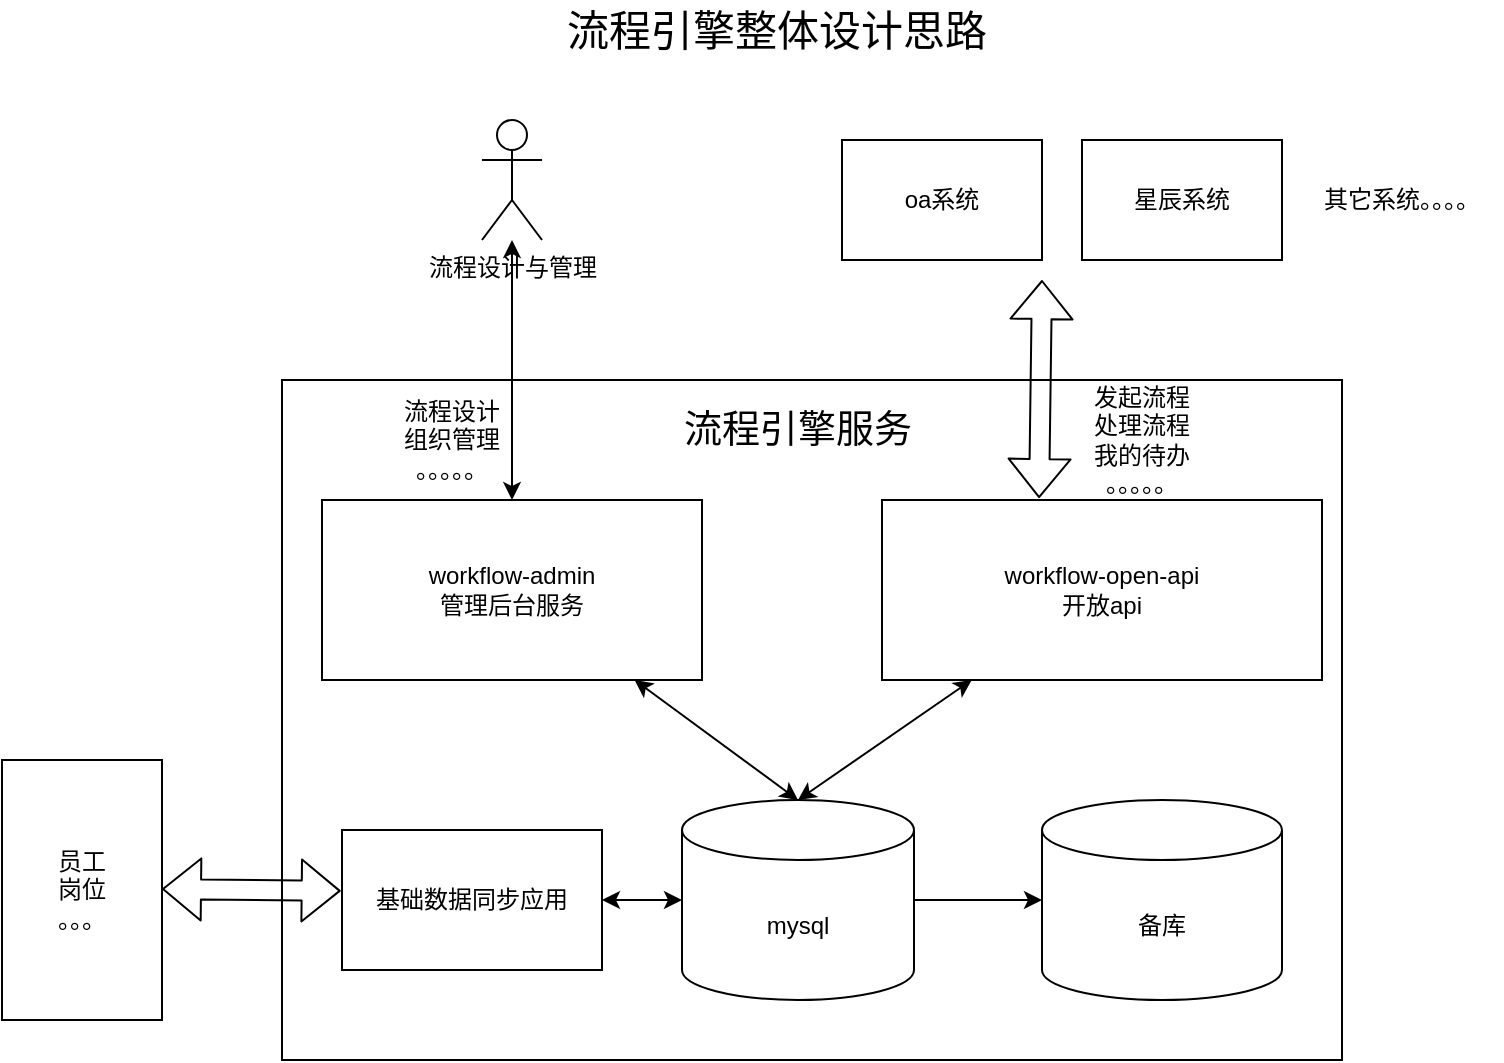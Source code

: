 <mxfile version="21.1.7" type="device">
  <diagram id="MaxFITj618wnLMUrEW-i" name="第 1 页">
    <mxGraphModel dx="1030" dy="528" grid="1" gridSize="10" guides="1" tooltips="1" connect="1" arrows="1" fold="1" page="1" pageScale="1" pageWidth="827" pageHeight="1169" background="#ffffff" math="0" shadow="0">
      <root>
        <mxCell id="0" />
        <mxCell id="1" parent="0" />
        <mxCell id="12" value="" style="rounded=0;whiteSpace=wrap;html=1;strokeColor=#000000;fontColor=#000000;fillColor=none;" parent="1" vertex="1">
          <mxGeometry x="150" y="230" width="530" height="340" as="geometry" />
        </mxCell>
        <mxCell id="7" style="edgeStyle=none;html=1;entryX=0.5;entryY=0;entryDx=0;entryDy=0;entryPerimeter=0;strokeColor=#000000;fontColor=#000000;startArrow=classic;startFill=1;" parent="1" source="3" target="5" edge="1">
          <mxGeometry relative="1" as="geometry" />
        </mxCell>
        <mxCell id="3" value="&lt;span style=&quot;color: rgb(0, 0, 0);&quot;&gt;workflow-admin&lt;br&gt;管理后台服务&lt;br&gt;&lt;/span&gt;" style="rounded=0;whiteSpace=wrap;html=1;fillColor=none;strokeColor=#000000;" parent="1" vertex="1">
          <mxGeometry x="170" y="290" width="190" height="90" as="geometry" />
        </mxCell>
        <mxCell id="8" style="edgeStyle=none;html=1;entryX=0.5;entryY=0;entryDx=0;entryDy=0;entryPerimeter=0;strokeColor=#000000;fontColor=#000000;startArrow=classic;startFill=1;" parent="1" source="4" target="5" edge="1">
          <mxGeometry relative="1" as="geometry" />
        </mxCell>
        <mxCell id="4" value="&lt;font color=&quot;#000000&quot;&gt;workflow-open-api&lt;br&gt;开放api&lt;br&gt;&lt;/font&gt;" style="rounded=0;whiteSpace=wrap;html=1;fillColor=none;strokeColor=#000000;" parent="1" vertex="1">
          <mxGeometry x="450" y="290" width="220" height="90" as="geometry" />
        </mxCell>
        <mxCell id="32" style="edgeStyle=orthogonalEdgeStyle;html=1;strokeColor=#000000;fontColor=#000000;" parent="1" source="5" target="31" edge="1">
          <mxGeometry relative="1" as="geometry" />
        </mxCell>
        <mxCell id="5" value="&lt;font color=&quot;#000000&quot;&gt;mysql&lt;/font&gt;" style="shape=cylinder3;whiteSpace=wrap;html=1;boundedLbl=1;backgroundOutline=1;size=15;fillColor=none;strokeColor=#000000;" parent="1" vertex="1">
          <mxGeometry x="350" y="440" width="116" height="100" as="geometry" />
        </mxCell>
        <mxCell id="9" value="oa系统" style="rounded=0;whiteSpace=wrap;html=1;strokeColor=#000000;fontColor=#000000;fillColor=none;" parent="1" vertex="1">
          <mxGeometry x="430" y="110" width="100" height="60" as="geometry" />
        </mxCell>
        <mxCell id="10" value="星辰系统" style="rounded=0;whiteSpace=wrap;html=1;strokeColor=#000000;fontColor=#000000;fillColor=none;" parent="1" vertex="1">
          <mxGeometry x="550" y="110" width="100" height="60" as="geometry" />
        </mxCell>
        <mxCell id="13" value="" style="shape=flexArrow;endArrow=classic;startArrow=classic;html=1;strokeColor=#000000;fontColor=#000000;exitX=0.357;exitY=-0.011;exitDx=0;exitDy=0;exitPerimeter=0;" parent="1" source="4" edge="1">
          <mxGeometry width="100" height="100" relative="1" as="geometry">
            <mxPoint x="530" y="260" as="sourcePoint" />
            <mxPoint x="530" y="180" as="targetPoint" />
          </mxGeometry>
        </mxCell>
        <mxCell id="16" style="edgeStyle=orthogonalEdgeStyle;html=1;strokeColor=#000000;fontColor=#000000;startArrow=classic;startFill=1;" parent="1" source="15" target="3" edge="1">
          <mxGeometry relative="1" as="geometry" />
        </mxCell>
        <mxCell id="15" value="流程设计与管理" style="shape=umlActor;verticalLabelPosition=bottom;verticalAlign=top;html=1;outlineConnect=0;strokeColor=#000000;fontColor=#000000;fillColor=none;" parent="1" vertex="1">
          <mxGeometry x="250" y="100" width="30" height="60" as="geometry" />
        </mxCell>
        <mxCell id="17" value="其它系统。。。。" style="text;html=1;strokeColor=none;fillColor=none;align=center;verticalAlign=middle;whiteSpace=wrap;rounded=0;fontColor=#000000;" parent="1" vertex="1">
          <mxGeometry x="660" y="125" width="100" height="30" as="geometry" />
        </mxCell>
        <mxCell id="18" value="流程引擎服务" style="text;html=1;strokeColor=none;fillColor=none;align=center;verticalAlign=middle;whiteSpace=wrap;rounded=0;fontColor=#000000;fontSize=19;" parent="1" vertex="1">
          <mxGeometry x="335" y="240" width="146" height="30" as="geometry" />
        </mxCell>
        <mxCell id="22" value="发起流程&lt;br style=&quot;font-size: 12px;&quot;&gt;处理流程&lt;br style=&quot;font-size: 12px;&quot;&gt;我的待办&lt;br style=&quot;font-size: 12px;&quot;&gt;。。。。。" style="text;html=1;strokeColor=none;fillColor=none;align=center;verticalAlign=middle;whiteSpace=wrap;rounded=0;fontSize=12;fontColor=#000000;" parent="1" vertex="1">
          <mxGeometry x="550" y="230" width="60" height="60" as="geometry" />
        </mxCell>
        <mxCell id="23" value="流程设计&lt;br&gt;组织管理&lt;br style=&quot;font-size: 12px;&quot;&gt;。。。。。" style="text;html=1;strokeColor=none;fillColor=none;align=center;verticalAlign=middle;whiteSpace=wrap;rounded=0;fontSize=12;fontColor=#000000;" parent="1" vertex="1">
          <mxGeometry x="205" y="230" width="60" height="60" as="geometry" />
        </mxCell>
        <mxCell id="24" value="流程引擎整体设计思路" style="text;html=1;strokeColor=none;fillColor=none;align=center;verticalAlign=middle;whiteSpace=wrap;rounded=0;fontSize=21;fontColor=#000000;" parent="1" vertex="1">
          <mxGeometry x="265" y="40" width="265" height="30" as="geometry" />
        </mxCell>
        <mxCell id="26" value="&lt;font color=&quot;#000000&quot;&gt;基础数据同步应用&lt;br&gt;&lt;/font&gt;" style="rounded=0;whiteSpace=wrap;html=1;fillColor=none;strokeColor=#000000;" parent="1" vertex="1">
          <mxGeometry x="180" y="455" width="130" height="70" as="geometry" />
        </mxCell>
        <mxCell id="27" value="" style="shape=flexArrow;endArrow=classic;startArrow=classic;html=1;strokeColor=#000000;entryX=-0.005;entryY=0.435;entryDx=0;entryDy=0;entryPerimeter=0;" parent="1" target="26" edge="1">
          <mxGeometry width="100" height="100" relative="1" as="geometry">
            <mxPoint x="90" y="484.5" as="sourcePoint" />
            <mxPoint x="170" y="484.5" as="targetPoint" />
          </mxGeometry>
        </mxCell>
        <mxCell id="28" style="edgeStyle=none;html=1;entryX=1;entryY=0.5;entryDx=0;entryDy=0;strokeColor=#000000;fontColor=#000000;startArrow=classic;startFill=1;" parent="1" source="5" target="26" edge="1">
          <mxGeometry relative="1" as="geometry">
            <mxPoint x="386.857" y="440" as="sourcePoint" />
            <mxPoint x="300" y="500" as="targetPoint" />
          </mxGeometry>
        </mxCell>
        <mxCell id="29" value="员工&lt;br&gt;岗位&lt;br&gt;。。。" style="rounded=0;whiteSpace=wrap;html=1;strokeColor=#000000;fontColor=#000000;fillColor=none;" parent="1" vertex="1">
          <mxGeometry x="10" y="420" width="80" height="130" as="geometry" />
        </mxCell>
        <mxCell id="31" value="&lt;font color=&quot;#000000&quot;&gt;备库&lt;/font&gt;" style="shape=cylinder3;whiteSpace=wrap;html=1;boundedLbl=1;backgroundOutline=1;size=15;fillColor=none;strokeColor=#000000;" parent="1" vertex="1">
          <mxGeometry x="530" y="440" width="120" height="100" as="geometry" />
        </mxCell>
      </root>
    </mxGraphModel>
  </diagram>
</mxfile>
